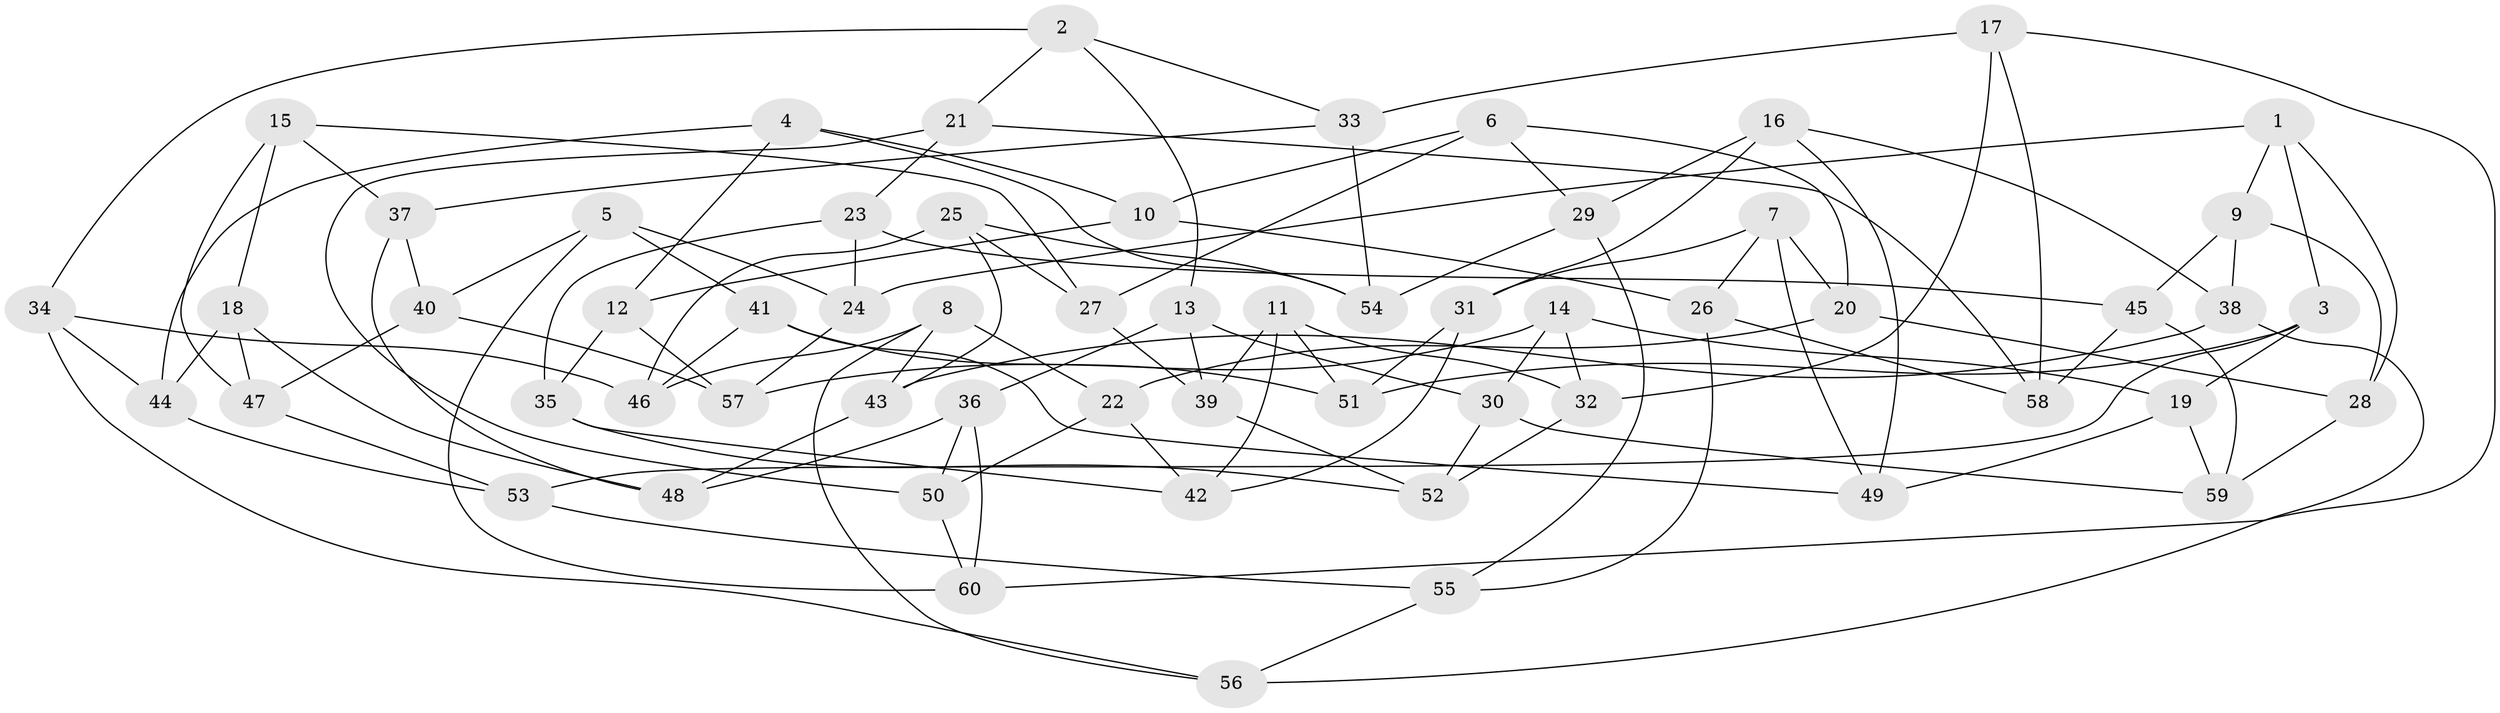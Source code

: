 // Generated by graph-tools (version 1.1) at 2025/59/03/09/25 04:59:16]
// undirected, 60 vertices, 120 edges
graph export_dot {
graph [start="1"]
  node [color=gray90,style=filled];
  1;
  2;
  3;
  4;
  5;
  6;
  7;
  8;
  9;
  10;
  11;
  12;
  13;
  14;
  15;
  16;
  17;
  18;
  19;
  20;
  21;
  22;
  23;
  24;
  25;
  26;
  27;
  28;
  29;
  30;
  31;
  32;
  33;
  34;
  35;
  36;
  37;
  38;
  39;
  40;
  41;
  42;
  43;
  44;
  45;
  46;
  47;
  48;
  49;
  50;
  51;
  52;
  53;
  54;
  55;
  56;
  57;
  58;
  59;
  60;
  1 -- 28;
  1 -- 24;
  1 -- 9;
  1 -- 3;
  2 -- 34;
  2 -- 21;
  2 -- 33;
  2 -- 13;
  3 -- 19;
  3 -- 53;
  3 -- 51;
  4 -- 54;
  4 -- 12;
  4 -- 10;
  4 -- 44;
  5 -- 40;
  5 -- 24;
  5 -- 60;
  5 -- 41;
  6 -- 29;
  6 -- 10;
  6 -- 27;
  6 -- 20;
  7 -- 20;
  7 -- 26;
  7 -- 31;
  7 -- 49;
  8 -- 46;
  8 -- 22;
  8 -- 43;
  8 -- 56;
  9 -- 38;
  9 -- 28;
  9 -- 45;
  10 -- 12;
  10 -- 26;
  11 -- 51;
  11 -- 39;
  11 -- 42;
  11 -- 32;
  12 -- 57;
  12 -- 35;
  13 -- 39;
  13 -- 30;
  13 -- 36;
  14 -- 32;
  14 -- 57;
  14 -- 19;
  14 -- 30;
  15 -- 18;
  15 -- 47;
  15 -- 27;
  15 -- 37;
  16 -- 38;
  16 -- 31;
  16 -- 49;
  16 -- 29;
  17 -- 60;
  17 -- 32;
  17 -- 33;
  17 -- 58;
  18 -- 47;
  18 -- 44;
  18 -- 48;
  19 -- 49;
  19 -- 59;
  20 -- 22;
  20 -- 28;
  21 -- 58;
  21 -- 23;
  21 -- 50;
  22 -- 50;
  22 -- 42;
  23 -- 24;
  23 -- 35;
  23 -- 45;
  24 -- 57;
  25 -- 54;
  25 -- 27;
  25 -- 43;
  25 -- 46;
  26 -- 58;
  26 -- 55;
  27 -- 39;
  28 -- 59;
  29 -- 54;
  29 -- 55;
  30 -- 52;
  30 -- 59;
  31 -- 42;
  31 -- 51;
  32 -- 52;
  33 -- 37;
  33 -- 54;
  34 -- 44;
  34 -- 46;
  34 -- 56;
  35 -- 42;
  35 -- 52;
  36 -- 60;
  36 -- 50;
  36 -- 48;
  37 -- 48;
  37 -- 40;
  38 -- 43;
  38 -- 56;
  39 -- 52;
  40 -- 57;
  40 -- 47;
  41 -- 51;
  41 -- 46;
  41 -- 49;
  43 -- 48;
  44 -- 53;
  45 -- 59;
  45 -- 58;
  47 -- 53;
  50 -- 60;
  53 -- 55;
  55 -- 56;
}
